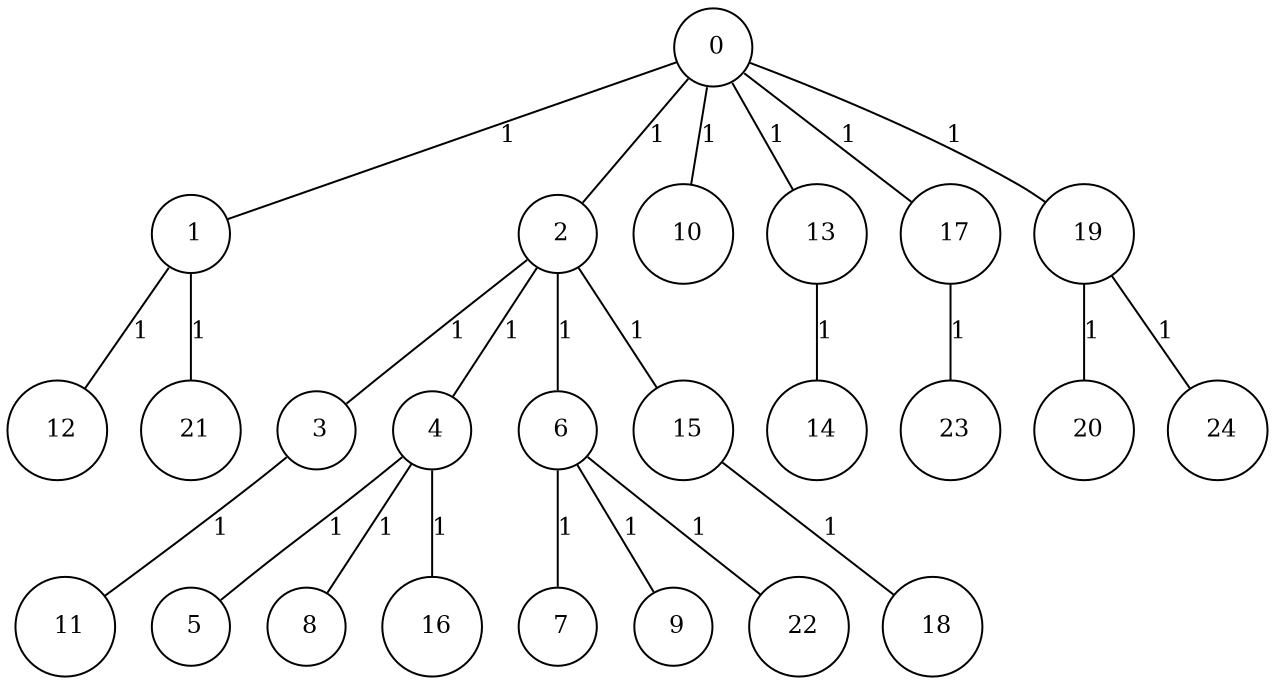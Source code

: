 graph G {
size="8.5,11;"
ratio = "expand;"
fixedsize="true;"
overlap="scale;"
node[shape=circle,width=.12,hight=.12,fontsize=12]
edge[fontsize=12]

0[label=" 0" color=black, pos="2.3795123,2.3330007!"];
1[label=" 1" color=black, pos="0.19078187,2.2388797!"];
2[label=" 2" color=black, pos="2.9502236,2.2683474!"];
3[label=" 3" color=black, pos="1.2846832,1.8835547!"];
4[label=" 4" color=black, pos="2.4102143,2.9856825!"];
5[label=" 5" color=black, pos="2.1530563,2.8481588!"];
6[label=" 6" color=black, pos="0.77689178,1.6821454!"];
7[label=" 7" color=black, pos="0.21034903,2.2842552!"];
8[label=" 8" color=black, pos="2.1667224,0.31911489!"];
9[label=" 9" color=black, pos="0.11844955,2.6203831!"];
10[label=" 10" color=black, pos="1.2991063,0.3707807!"];
11[label=" 11" color=black, pos="0.14022668,0.71953531!"];
12[label=" 12" color=black, pos="2.4236222,0.80958173!"];
13[label=" 13" color=black, pos="2.934763,1.0606804!"];
14[label=" 14" color=black, pos="1.3425457,1.2352445!"];
15[label=" 15" color=black, pos="0.47839803,0.14275604!"];
16[label=" 16" color=black, pos="0.13675551,1.0026247!"];
17[label=" 17" color=black, pos="0.019865495,1.3238782!"];
18[label=" 18" color=black, pos="0.51173822,1.9027613!"];
19[label=" 19" color=black, pos="0.94899427,1.2024059!"];
20[label=" 20" color=black, pos="2.3275144,1.9492949!"];
21[label=" 21" color=black, pos="0.66972813,0.97393221!"];
22[label=" 22" color=black, pos="1.7528011,0.5651685!"];
23[label=" 23" color=black, pos="2.7286763,0.87631955!"];
24[label=" 24" color=black, pos="2.1697955,1.1206368!"];
0--1[label="1"]
0--2[label="1"]
0--10[label="1"]
0--13[label="1"]
0--17[label="1"]
0--19[label="1"]
1--12[label="1"]
1--21[label="1"]
2--3[label="1"]
2--4[label="1"]
2--6[label="1"]
2--15[label="1"]
3--11[label="1"]
4--5[label="1"]
4--8[label="1"]
4--16[label="1"]
6--7[label="1"]
6--9[label="1"]
6--22[label="1"]
13--14[label="1"]
15--18[label="1"]
17--23[label="1"]
19--20[label="1"]
19--24[label="1"]

}
